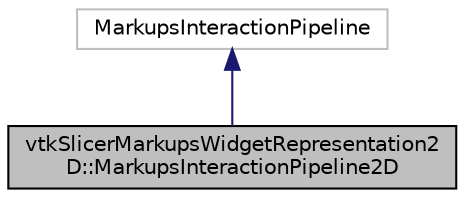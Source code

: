 digraph "vtkSlicerMarkupsWidgetRepresentation2D::MarkupsInteractionPipeline2D"
{
  bgcolor="transparent";
  edge [fontname="Helvetica",fontsize="10",labelfontname="Helvetica",labelfontsize="10"];
  node [fontname="Helvetica",fontsize="10",shape=record];
  Node2 [label="vtkSlicerMarkupsWidgetRepresentation2\lD::MarkupsInteractionPipeline2D",height=0.2,width=0.4,color="black", fillcolor="grey75", style="filled", fontcolor="black"];
  Node3 -> Node2 [dir="back",color="midnightblue",fontsize="10",style="solid",fontname="Helvetica"];
  Node3 [label="MarkupsInteractionPipeline",height=0.2,width=0.4,color="grey75"];
}
